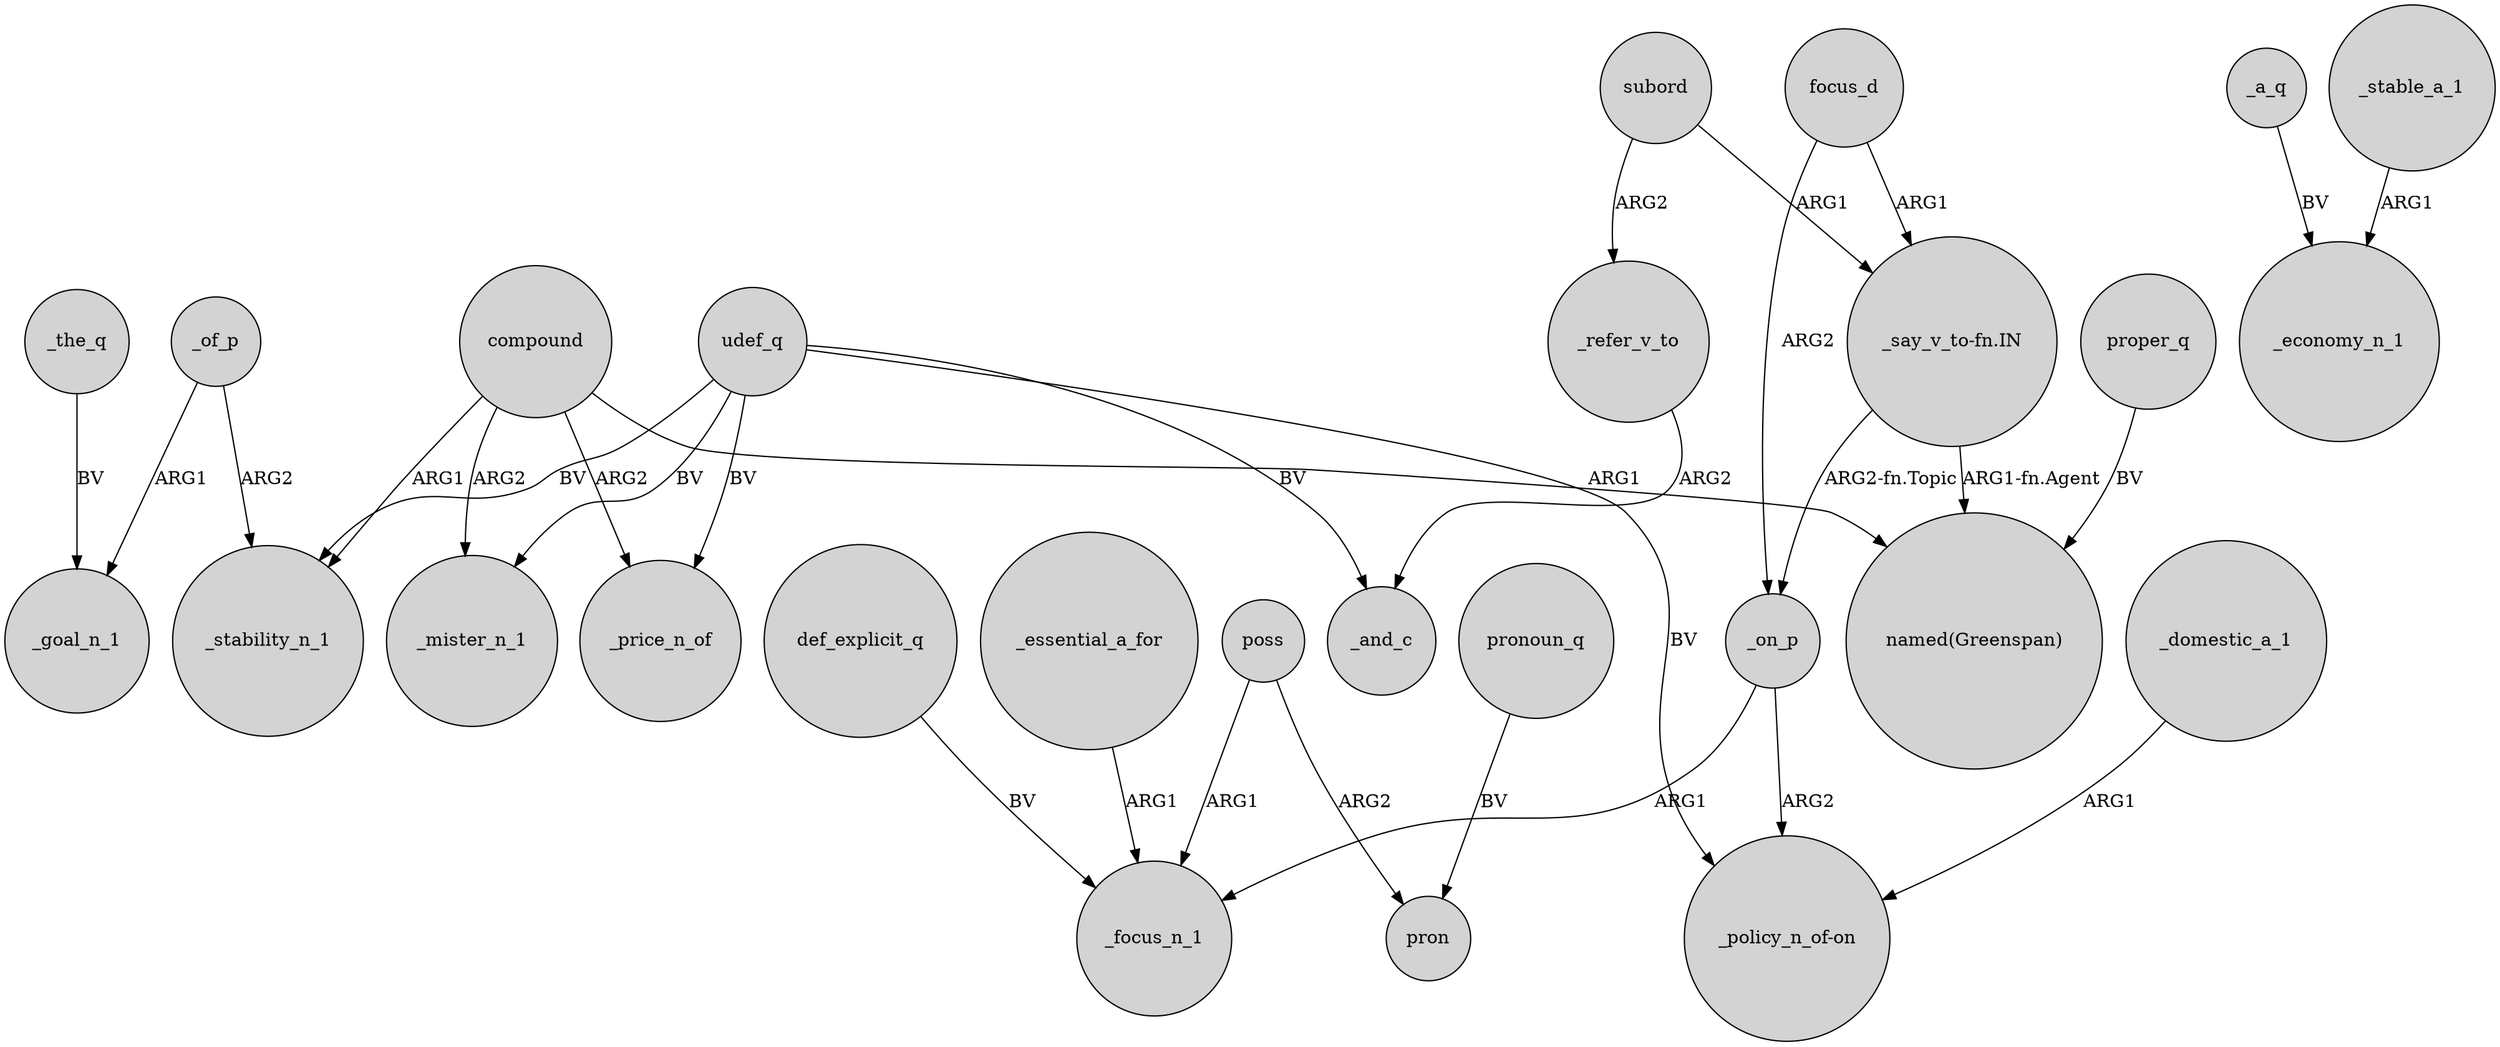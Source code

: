digraph {
	node [shape=circle style=filled]
	compound -> _price_n_of [label=ARG2]
	udef_q -> _price_n_of [label=BV]
	poss -> pron [label=ARG2]
	_on_p -> _focus_n_1 [label=ARG1]
	proper_q -> "named(Greenspan)" [label=BV]
	udef_q -> _stability_n_1 [label=BV]
	_domestic_a_1 -> "_policy_n_of-on" [label=ARG1]
	compound -> _mister_n_1 [label=ARG2]
	_of_p -> _goal_n_1 [label=ARG1]
	_on_p -> "_policy_n_of-on" [label=ARG2]
	udef_q -> _mister_n_1 [label=BV]
	subord -> "_say_v_to-fn.IN" [label=ARG1]
	poss -> _focus_n_1 [label=ARG1]
	udef_q -> "_policy_n_of-on" [label=BV]
	_essential_a_for -> _focus_n_1 [label=ARG1]
	subord -> _refer_v_to [label=ARG2]
	compound -> _stability_n_1 [label=ARG1]
	def_explicit_q -> _focus_n_1 [label=BV]
	_a_q -> _economy_n_1 [label=BV]
	_the_q -> _goal_n_1 [label=BV]
	pronoun_q -> pron [label=BV]
	_stable_a_1 -> _economy_n_1 [label=ARG1]
	"_say_v_to-fn.IN" -> "named(Greenspan)" [label="ARG1-fn.Agent"]
	_of_p -> _stability_n_1 [label=ARG2]
	compound -> "named(Greenspan)" [label=ARG1]
	"_say_v_to-fn.IN" -> _on_p [label="ARG2-fn.Topic"]
	focus_d -> _on_p [label=ARG2]
	_refer_v_to -> _and_c [label=ARG2]
	udef_q -> _and_c [label=BV]
	focus_d -> "_say_v_to-fn.IN" [label=ARG1]
}
